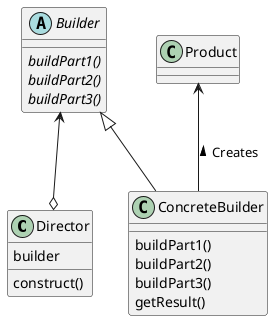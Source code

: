 @startuml

class Director {
	builder
	construct()
}

abstract class Builder {
	{abstract} buildPart1()
	{abstract} buildPart2()
	{abstract} buildPart3()
}

class ConcreteBuilder {
	buildPart1()
	buildPart2()
	buildPart3()
	getResult()
}

class Product {
}

Builder <--o Director
Builder <|-- ConcreteBuilder
Product <-- ConcreteBuilder : Creates <

@enduml